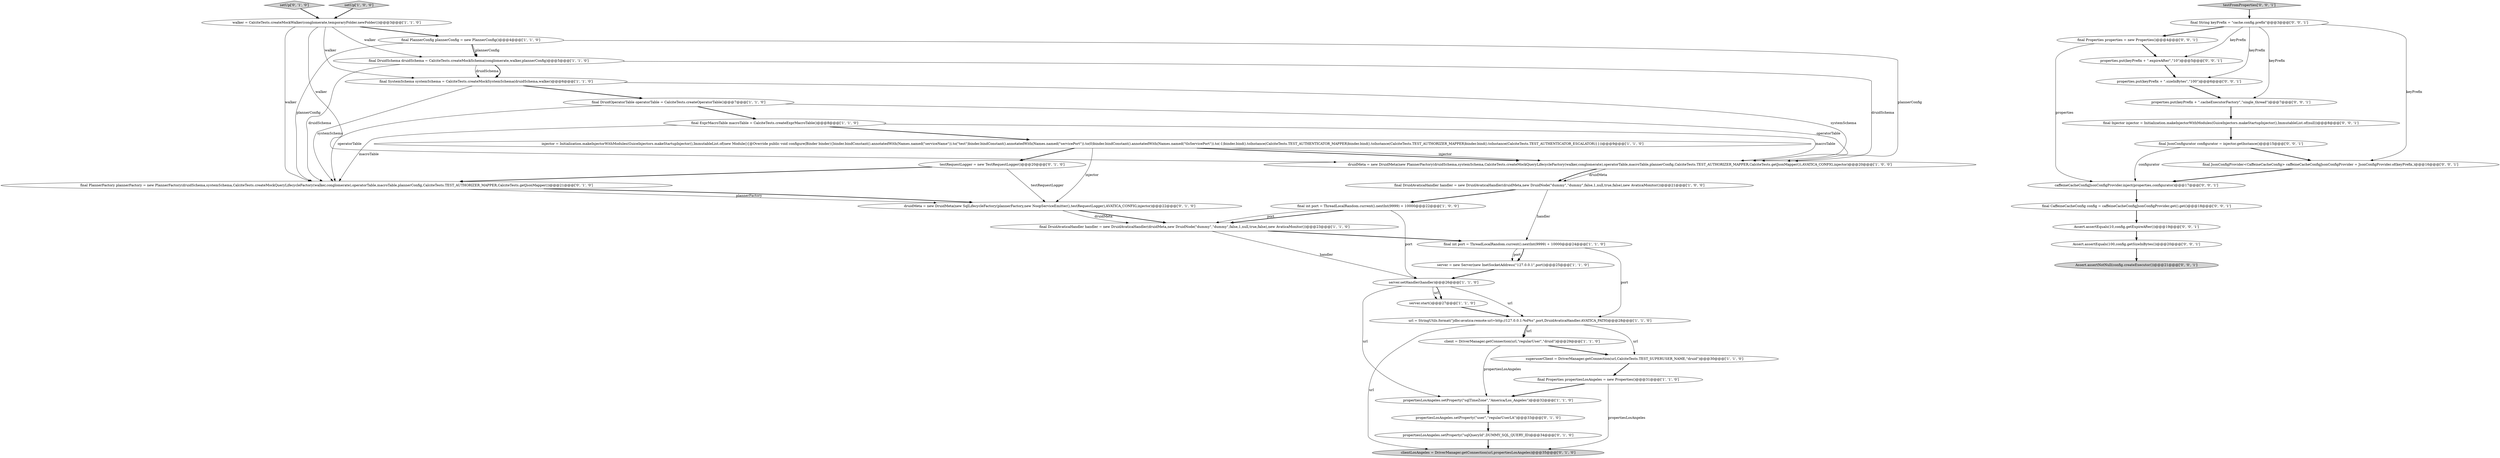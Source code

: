 digraph {
1 [style = filled, label = "druidMeta = new DruidMeta(new PlannerFactory(druidSchema,systemSchema,CalciteTests.createMockQueryLifecycleFactory(walker,conglomerate),operatorTable,macroTable,plannerConfig,CalciteTests.TEST_AUTHORIZER_MAPPER,CalciteTests.getJsonMapper()),AVATICA_CONFIG,injector)@@@20@@@['1', '0', '0']", fillcolor = white, shape = ellipse image = "AAA0AAABBB1BBB"];
13 [style = filled, label = "final Properties propertiesLosAngeles = new Properties()@@@31@@@['1', '1', '0']", fillcolor = white, shape = ellipse image = "AAA0AAABBB1BBB"];
24 [style = filled, label = "setUp['0', '1', '0']", fillcolor = lightgray, shape = diamond image = "AAA0AAABBB2BBB"];
10 [style = filled, label = "server = new Server(new InetSocketAddress(\"127.0.0.1\",port))@@@25@@@['1', '1', '0']", fillcolor = white, shape = ellipse image = "AAA0AAABBB1BBB"];
26 [style = filled, label = "testRequestLogger = new TestRequestLogger()@@@20@@@['0', '1', '0']", fillcolor = white, shape = ellipse image = "AAA0AAABBB2BBB"];
29 [style = filled, label = "properties.put(keyPrefix + \".cacheExecutorFactory\",\"single_thread\")@@@7@@@['0', '0', '1']", fillcolor = white, shape = ellipse image = "AAA0AAABBB3BBB"];
0 [style = filled, label = "walker = CalciteTests.createMockWalker(conglomerate,temporaryFolder.newFolder())@@@3@@@['1', '1', '0']", fillcolor = white, shape = ellipse image = "AAA0AAABBB1BBB"];
20 [style = filled, label = "client = DriverManager.getConnection(url,\"regularUser\",\"druid\")@@@29@@@['1', '1', '0']", fillcolor = white, shape = ellipse image = "AAA0AAABBB1BBB"];
31 [style = filled, label = "final JsonConfigProvider<CaffeineCacheConfig> caffeineCacheConfigJsonConfigProvider = JsonConfigProvider.of(keyPrefix,)@@@16@@@['0', '0', '1']", fillcolor = white, shape = ellipse image = "AAA0AAABBB3BBB"];
41 [style = filled, label = "Assert.assertEquals(100,config.getSizeInBytes())@@@20@@@['0', '0', '1']", fillcolor = white, shape = ellipse image = "AAA0AAABBB3BBB"];
16 [style = filled, label = "final SystemSchema systemSchema = CalciteTests.createMockSystemSchema(druidSchema,walker)@@@6@@@['1', '1', '0']", fillcolor = white, shape = ellipse image = "AAA0AAABBB1BBB"];
3 [style = filled, label = "final ExprMacroTable macroTable = CalciteTests.createExprMacroTable()@@@8@@@['1', '1', '0']", fillcolor = white, shape = ellipse image = "AAA0AAABBB1BBB"];
21 [style = filled, label = "propertiesLosAngeles.setProperty(\"user\",\"regularUserLA\")@@@33@@@['0', '1', '0']", fillcolor = white, shape = ellipse image = "AAA0AAABBB2BBB"];
37 [style = filled, label = "testFromProperties['0', '0', '1']", fillcolor = lightgray, shape = diamond image = "AAA0AAABBB3BBB"];
7 [style = filled, label = "setUp['1', '0', '0']", fillcolor = lightgray, shape = diamond image = "AAA0AAABBB1BBB"];
33 [style = filled, label = "Assert.assertNotNull(config.createExecutor())@@@21@@@['0', '0', '1']", fillcolor = lightgray, shape = ellipse image = "AAA0AAABBB3BBB"];
5 [style = filled, label = "final DruidAvaticaHandler handler = new DruidAvaticaHandler(druidMeta,new DruidNode(\"dummy\",\"dummy\",false,1,null,true,false),new AvaticaMonitor())@@@23@@@['1', '1', '0']", fillcolor = white, shape = ellipse image = "AAA0AAABBB1BBB"];
25 [style = filled, label = "final PlannerFactory plannerFactory = new PlannerFactory(druidSchema,systemSchema,CalciteTests.createMockQueryLifecycleFactory(walker,conglomerate),operatorTable,macroTable,plannerConfig,CalciteTests.TEST_AUTHORIZER_MAPPER,CalciteTests.getJsonMapper())@@@21@@@['0', '1', '0']", fillcolor = white, shape = ellipse image = "AAA1AAABBB2BBB"];
14 [style = filled, label = "final DruidAvaticaHandler handler = new DruidAvaticaHandler(druidMeta,new DruidNode(\"dummy\",\"dummy\",false,1,null,true,false),new AvaticaMonitor())@@@21@@@['1', '0', '0']", fillcolor = white, shape = ellipse image = "AAA0AAABBB1BBB"];
17 [style = filled, label = "server.setHandler(handler)@@@26@@@['1', '1', '0']", fillcolor = white, shape = ellipse image = "AAA0AAABBB1BBB"];
23 [style = filled, label = "propertiesLosAngeles.setProperty(\"sqlQueryId\",DUMMY_SQL_QUERY_ID)@@@34@@@['0', '1', '0']", fillcolor = white, shape = ellipse image = "AAA1AAABBB2BBB"];
12 [style = filled, label = "url = StringUtils.format(\"jdbc:avatica:remote:url=http://127.0.0.1:%d%s\",port,DruidAvaticaHandler.AVATICA_PATH)@@@28@@@['1', '1', '0']", fillcolor = white, shape = ellipse image = "AAA0AAABBB1BBB"];
27 [style = filled, label = "druidMeta = new DruidMeta(new SqlLifecycleFactory(plannerFactory,new NoopServiceEmitter(),testRequestLogger),AVATICA_CONFIG,injector)@@@22@@@['0', '1', '0']", fillcolor = white, shape = ellipse image = "AAA1AAABBB2BBB"];
36 [style = filled, label = "properties.put(keyPrefix + \".sizeInBytes\",\"100\")@@@6@@@['0', '0', '1']", fillcolor = white, shape = ellipse image = "AAA0AAABBB3BBB"];
39 [style = filled, label = "final Injector injector = Initialization.makeInjectorWithModules(GuiceInjectors.makeStartupInjector(),ImmutableList.of(null))@@@8@@@['0', '0', '1']", fillcolor = white, shape = ellipse image = "AAA0AAABBB3BBB"];
22 [style = filled, label = "clientLosAngeles = DriverManager.getConnection(url,propertiesLosAngeles)@@@35@@@['0', '1', '0']", fillcolor = lightgray, shape = ellipse image = "AAA0AAABBB2BBB"];
11 [style = filled, label = "final PlannerConfig plannerConfig = new PlannerConfig()@@@4@@@['1', '1', '0']", fillcolor = white, shape = ellipse image = "AAA0AAABBB1BBB"];
38 [style = filled, label = "properties.put(keyPrefix + \".expireAfter\",\"10\")@@@5@@@['0', '0', '1']", fillcolor = white, shape = ellipse image = "AAA0AAABBB3BBB"];
15 [style = filled, label = "server.start()@@@27@@@['1', '1', '0']", fillcolor = white, shape = ellipse image = "AAA0AAABBB1BBB"];
28 [style = filled, label = "caffeineCacheConfigJsonConfigProvider.inject(properties,configurator)@@@17@@@['0', '0', '1']", fillcolor = white, shape = ellipse image = "AAA0AAABBB3BBB"];
6 [style = filled, label = "final int port = ThreadLocalRandom.current().nextInt(9999) + 10000@@@22@@@['1', '0', '0']", fillcolor = white, shape = ellipse image = "AAA0AAABBB1BBB"];
18 [style = filled, label = "superuserClient = DriverManager.getConnection(url,CalciteTests.TEST_SUPERUSER_NAME,\"druid\")@@@30@@@['1', '1', '0']", fillcolor = white, shape = ellipse image = "AAA0AAABBB1BBB"];
35 [style = filled, label = "Assert.assertEquals(10,config.getExpireAfter())@@@19@@@['0', '0', '1']", fillcolor = white, shape = ellipse image = "AAA0AAABBB3BBB"];
19 [style = filled, label = "injector = Initialization.makeInjectorWithModules(GuiceInjectors.makeStartupInjector(),ImmutableList.of(new Module(){@Override public void configure(Binder binder){binder.bindConstant().annotatedWith(Names.named(\"serviceName\")).to(\"test\")binder.bindConstant().annotatedWith(Names.named(\"servicePort\")).to(0)binder.bindConstant().annotatedWith(Names.named(\"tlsServicePort\")).to(-1)binder.bind().toInstance(CalciteTests.TEST_AUTHENTICATOR_MAPPER)binder.bind().toInstance(CalciteTests.TEST_AUTHORIZER_MAPPER)binder.bind().toInstance(CalciteTests.TEST_AUTHENTICATOR_ESCALATOR)}}))@@@9@@@['1', '1', '0']", fillcolor = white, shape = ellipse image = "AAA0AAABBB1BBB"];
9 [style = filled, label = "final DruidSchema druidSchema = CalciteTests.createMockSchema(conglomerate,walker,plannerConfig)@@@5@@@['1', '1', '0']", fillcolor = white, shape = ellipse image = "AAA0AAABBB1BBB"];
40 [style = filled, label = "final JsonConfigurator configurator = injector.getInstance()@@@15@@@['0', '0', '1']", fillcolor = white, shape = ellipse image = "AAA0AAABBB3BBB"];
8 [style = filled, label = "final int port = ThreadLocalRandom.current().nextInt(9999) + 10000@@@24@@@['1', '1', '0']", fillcolor = white, shape = ellipse image = "AAA0AAABBB1BBB"];
4 [style = filled, label = "final DruidOperatorTable operatorTable = CalciteTests.createOperatorTable()@@@7@@@['1', '1', '0']", fillcolor = white, shape = ellipse image = "AAA0AAABBB1BBB"];
30 [style = filled, label = "final CaffeineCacheConfig config = caffeineCacheConfigJsonConfigProvider.get().get()@@@18@@@['0', '0', '1']", fillcolor = white, shape = ellipse image = "AAA0AAABBB3BBB"];
34 [style = filled, label = "final String keyPrefix = \"cache.config.prefix\"@@@3@@@['0', '0', '1']", fillcolor = white, shape = ellipse image = "AAA0AAABBB3BBB"];
2 [style = filled, label = "propertiesLosAngeles.setProperty(\"sqlTimeZone\",\"America/Los_Angeles\")@@@32@@@['1', '1', '0']", fillcolor = white, shape = ellipse image = "AAA0AAABBB1BBB"];
32 [style = filled, label = "final Properties properties = new Properties()@@@4@@@['0', '0', '1']", fillcolor = white, shape = ellipse image = "AAA0AAABBB3BBB"];
14->8 [style = solid, label="handler"];
28->30 [style = bold, label=""];
23->22 [style = bold, label=""];
3->1 [style = solid, label="macroTable"];
17->15 [style = solid, label="url"];
16->25 [style = solid, label="systemSchema"];
0->9 [style = solid, label="walker"];
4->1 [style = solid, label="operatorTable"];
25->27 [style = solid, label="plannerFactory"];
32->38 [style = bold, label=""];
38->36 [style = bold, label=""];
11->25 [style = solid, label="plannerConfig"];
5->8 [style = bold, label=""];
16->4 [style = bold, label=""];
11->9 [style = solid, label="plannerConfig"];
35->41 [style = bold, label=""];
19->1 [style = bold, label=""];
10->17 [style = bold, label=""];
36->29 [style = bold, label=""];
41->33 [style = bold, label=""];
6->17 [style = solid, label="port"];
0->25 [style = solid, label="walker"];
1->14 [style = solid, label="druidMeta"];
19->27 [style = solid, label="injector"];
15->12 [style = bold, label=""];
5->17 [style = solid, label="handler"];
20->18 [style = bold, label=""];
9->16 [style = bold, label=""];
0->1 [style = solid, label="walker"];
3->25 [style = solid, label="macroTable"];
34->36 [style = solid, label="keyPrefix"];
12->20 [style = solid, label="url"];
12->18 [style = solid, label="url"];
18->13 [style = bold, label=""];
11->9 [style = bold, label=""];
4->25 [style = solid, label="operatorTable"];
32->28 [style = solid, label="properties"];
17->12 [style = solid, label="url"];
20->2 [style = solid, label="propertiesLosAngeles"];
24->0 [style = bold, label=""];
40->31 [style = bold, label=""];
8->10 [style = solid, label="port"];
12->22 [style = solid, label="url"];
1->14 [style = bold, label=""];
0->11 [style = bold, label=""];
9->16 [style = solid, label="druidSchema"];
34->29 [style = solid, label="keyPrefix"];
11->1 [style = solid, label="plannerConfig"];
26->25 [style = bold, label=""];
37->34 [style = bold, label=""];
19->1 [style = solid, label="injector"];
17->15 [style = bold, label=""];
29->39 [style = bold, label=""];
9->25 [style = solid, label="druidSchema"];
40->28 [style = solid, label="configurator"];
8->12 [style = solid, label="port"];
27->5 [style = bold, label=""];
7->0 [style = bold, label=""];
3->19 [style = bold, label=""];
19->26 [style = bold, label=""];
12->20 [style = bold, label=""];
6->5 [style = bold, label=""];
14->6 [style = bold, label=""];
34->38 [style = solid, label="keyPrefix"];
13->22 [style = solid, label="propertiesLosAngeles"];
0->16 [style = solid, label="walker"];
39->40 [style = bold, label=""];
26->27 [style = solid, label="testRequestLogger"];
30->35 [style = bold, label=""];
27->5 [style = solid, label="druidMeta"];
9->1 [style = solid, label="druidSchema"];
25->27 [style = bold, label=""];
13->2 [style = bold, label=""];
21->23 [style = bold, label=""];
31->28 [style = bold, label=""];
17->2 [style = solid, label="url"];
4->3 [style = bold, label=""];
8->10 [style = bold, label=""];
2->21 [style = bold, label=""];
6->5 [style = solid, label="port"];
16->1 [style = solid, label="systemSchema"];
34->32 [style = bold, label=""];
34->31 [style = solid, label="keyPrefix"];
}
